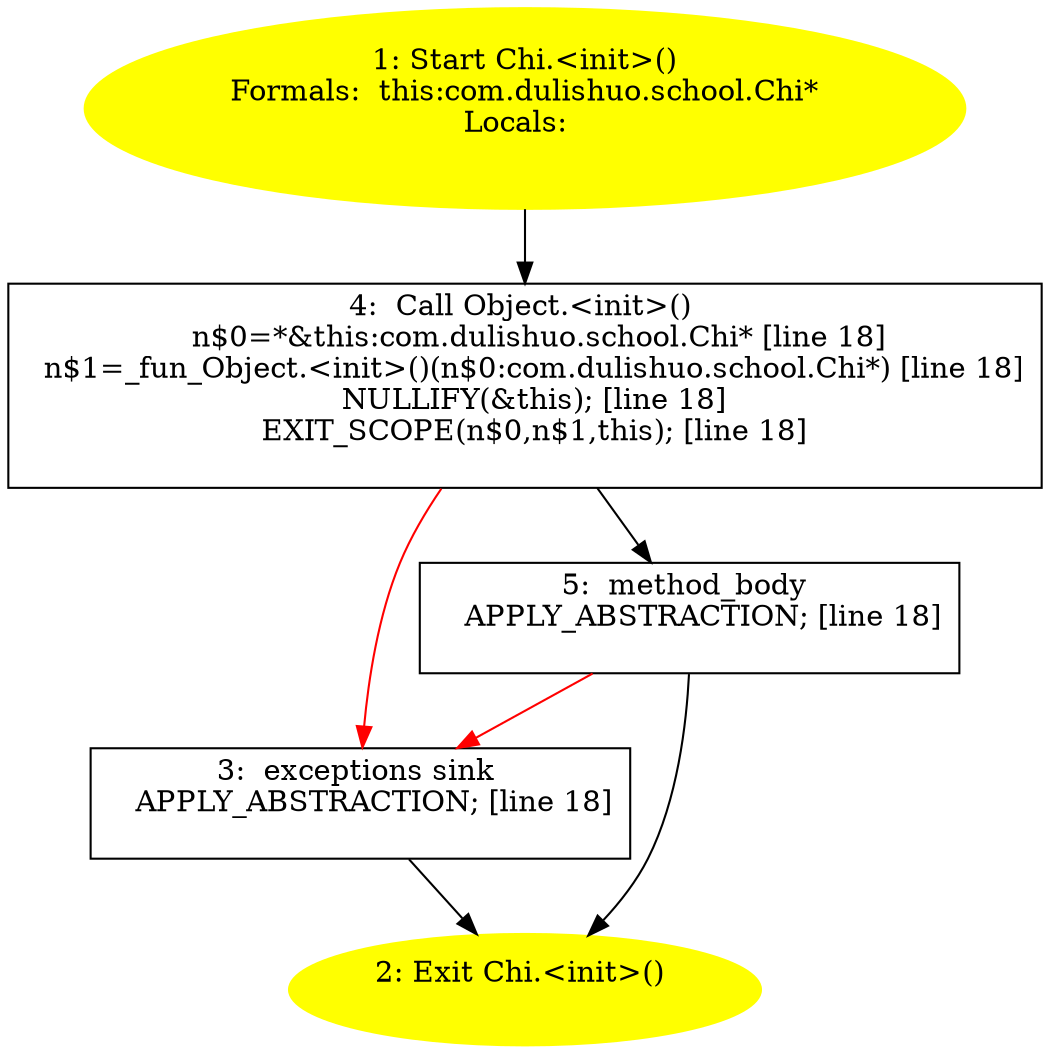 /* @generated */
digraph cfg {
"com.dulishuo.school.Chi.<init>().6e8e78a142cbfecfd197d6ea07ba5494_1" [label="1: Start Chi.<init>()\nFormals:  this:com.dulishuo.school.Chi*\nLocals:  \n  " color=yellow style=filled]
	

	 "com.dulishuo.school.Chi.<init>().6e8e78a142cbfecfd197d6ea07ba5494_1" -> "com.dulishuo.school.Chi.<init>().6e8e78a142cbfecfd197d6ea07ba5494_4" ;
"com.dulishuo.school.Chi.<init>().6e8e78a142cbfecfd197d6ea07ba5494_2" [label="2: Exit Chi.<init>() \n  " color=yellow style=filled]
	

"com.dulishuo.school.Chi.<init>().6e8e78a142cbfecfd197d6ea07ba5494_3" [label="3:  exceptions sink \n   APPLY_ABSTRACTION; [line 18]\n " shape="box"]
	

	 "com.dulishuo.school.Chi.<init>().6e8e78a142cbfecfd197d6ea07ba5494_3" -> "com.dulishuo.school.Chi.<init>().6e8e78a142cbfecfd197d6ea07ba5494_2" ;
"com.dulishuo.school.Chi.<init>().6e8e78a142cbfecfd197d6ea07ba5494_4" [label="4:  Call Object.<init>() \n   n$0=*&this:com.dulishuo.school.Chi* [line 18]\n  n$1=_fun_Object.<init>()(n$0:com.dulishuo.school.Chi*) [line 18]\n  NULLIFY(&this); [line 18]\n  EXIT_SCOPE(n$0,n$1,this); [line 18]\n " shape="box"]
	

	 "com.dulishuo.school.Chi.<init>().6e8e78a142cbfecfd197d6ea07ba5494_4" -> "com.dulishuo.school.Chi.<init>().6e8e78a142cbfecfd197d6ea07ba5494_5" ;
	 "com.dulishuo.school.Chi.<init>().6e8e78a142cbfecfd197d6ea07ba5494_4" -> "com.dulishuo.school.Chi.<init>().6e8e78a142cbfecfd197d6ea07ba5494_3" [color="red" ];
"com.dulishuo.school.Chi.<init>().6e8e78a142cbfecfd197d6ea07ba5494_5" [label="5:  method_body \n   APPLY_ABSTRACTION; [line 18]\n " shape="box"]
	

	 "com.dulishuo.school.Chi.<init>().6e8e78a142cbfecfd197d6ea07ba5494_5" -> "com.dulishuo.school.Chi.<init>().6e8e78a142cbfecfd197d6ea07ba5494_2" ;
	 "com.dulishuo.school.Chi.<init>().6e8e78a142cbfecfd197d6ea07ba5494_5" -> "com.dulishuo.school.Chi.<init>().6e8e78a142cbfecfd197d6ea07ba5494_3" [color="red" ];
}
